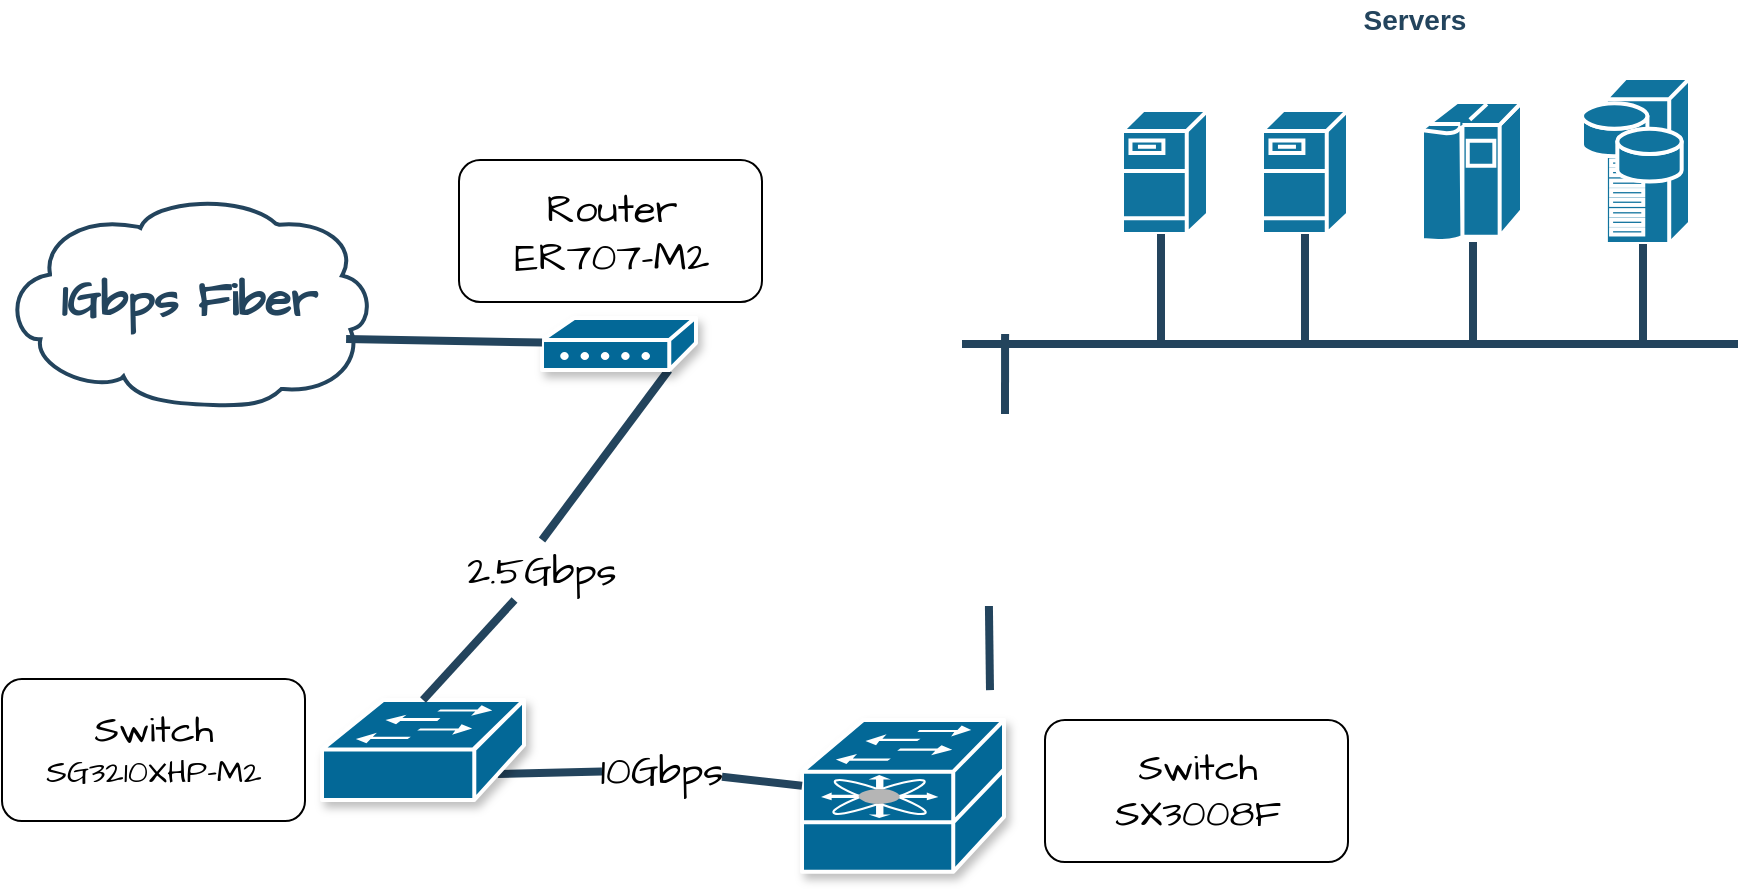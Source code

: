<mxfile version="26.2.4">
  <diagram id="6a731a19-8d31-9384-78a2-239565b7b9f0" name="Page-1">
    <mxGraphModel dx="1635" dy="816" grid="1" gridSize="10" guides="1" tooltips="1" connect="1" arrows="1" fold="0" page="1" pageScale="1" pageWidth="1169" pageHeight="827" background="none" math="0" shadow="0">
      <root>
        <mxCell id="0" />
        <mxCell id="1" parent="0" />
        <mxCell id="2103" value="" style="shape=mxgraph.cisco.servers.fileserver;html=1;dashed=0;fillColor=#10739E;strokeColor=#ffffff;strokeWidth=2;verticalLabelPosition=bottom;verticalAlign=top;fontFamily=Helvetica;fontSize=36;fontColor=#FFB366" parent="1" vertex="1">
          <mxGeometry x="1310" y="55" width="43" height="62" as="geometry" />
        </mxCell>
        <mxCell id="2104" value="" style="shape=mxgraph.cisco.servers.fileserver;html=1;dashed=0;fillColor=#10739E;strokeColor=#ffffff;strokeWidth=2;verticalLabelPosition=bottom;verticalAlign=top;fontFamily=Helvetica;fontSize=36;fontColor=#FFB366" parent="1" vertex="1">
          <mxGeometry x="1380" y="55" width="43" height="62" as="geometry" />
        </mxCell>
        <mxCell id="2105" value="" style="shape=mxgraph.cisco.computers_and_peripherals.ibm_mainframe;html=1;dashed=0;fillColor=#10739E;strokeColor=#ffffff;strokeWidth=2;verticalLabelPosition=bottom;verticalAlign=top;fontFamily=Helvetica;fontSize=36;fontColor=#FFB366" parent="1" vertex="1">
          <mxGeometry x="1460" y="51" width="50" height="70" as="geometry" />
        </mxCell>
        <mxCell id="2106" value="" style="shape=mxgraph.cisco.servers.storage_server;html=1;dashed=0;fillColor=#10739E;strokeColor=#ffffff;strokeWidth=2;verticalLabelPosition=bottom;verticalAlign=top;fontFamily=Helvetica;fontSize=36;fontColor=#FFB366" parent="1" vertex="1">
          <mxGeometry x="1540" y="39" width="54" height="83" as="geometry" />
        </mxCell>
        <mxCell id="2109" value="&lt;div&gt;&lt;font data-font-src=&quot;https://fonts.googleapis.com/css?family=Architects+Daughter&quot; face=&quot;Architects Daughter&quot;&gt;1Gbps Fiber&lt;/font&gt;&lt;/div&gt;" style="shape=mxgraph.cisco.storage.cloud;html=1;dashed=0;strokeColor=#23445D;fillColor=#ffffff;strokeWidth=2;fontFamily=Helvetica;fontSize=24;fontColor=#23445D;align=center;fontStyle=1" parent="1" vertex="1">
          <mxGeometry x="750" y="97" width="186" height="106" as="geometry" />
        </mxCell>
        <mxCell id="2153" value="" style="line;html=1;strokeColor=#23445D;" parent="1" vertex="1">
          <mxGeometry x="1230" y="167" width="388" height="10" as="geometry" />
        </mxCell>
        <mxCell id="2164" value="" style="edgeStyle=elbowEdgeStyle;elbow=horizontal;endArrow=none;html=1;strokeColor=#23445D;endFill=0;strokeWidth=4;rounded=1" parent="1" source="2103" edge="1">
          <mxGeometry width="100" height="100" relative="1" as="geometry">
            <mxPoint x="1329" y="128" as="sourcePoint" />
            <mxPoint x="1329.278" y="170.083" as="targetPoint" />
          </mxGeometry>
        </mxCell>
        <mxCell id="2165" value="" style="edgeStyle=elbowEdgeStyle;elbow=horizontal;endArrow=none;html=1;strokeColor=#23445D;endFill=0;strokeWidth=4;rounded=1" parent="1" source="2104" edge="1">
          <mxGeometry width="100" height="100" relative="1" as="geometry">
            <mxPoint x="1401" y="128.0" as="sourcePoint" />
            <mxPoint x="1401.278" y="170.083" as="targetPoint" />
          </mxGeometry>
        </mxCell>
        <mxCell id="2166" value="" style="edgeStyle=elbowEdgeStyle;elbow=horizontal;endArrow=none;html=1;strokeColor=#23445D;endFill=0;strokeWidth=4;rounded=1" parent="1" source="2105" edge="1">
          <mxGeometry width="100" height="100" relative="1" as="geometry">
            <mxPoint x="1485" y="128.0" as="sourcePoint" />
            <mxPoint x="1485.278" y="170.083" as="targetPoint" />
          </mxGeometry>
        </mxCell>
        <mxCell id="2167" value="" style="edgeStyle=elbowEdgeStyle;elbow=horizontal;endArrow=none;html=1;strokeColor=#23445D;endFill=0;strokeWidth=4;rounded=1" parent="1" source="2106" edge="1">
          <mxGeometry width="100" height="100" relative="1" as="geometry">
            <mxPoint x="1570" y="128.0" as="sourcePoint" />
            <mxPoint x="1570.278" y="170.083" as="targetPoint" />
          </mxGeometry>
        </mxCell>
        <mxCell id="2168" value="" style="edgeStyle=elbowEdgeStyle;elbow=horizontal;endArrow=none;html=1;strokeColor=#23445D;endFill=0;strokeWidth=4;rounded=1" parent="1" edge="1">
          <mxGeometry width="100" height="100" relative="1" as="geometry">
            <mxPoint x="1251.55" y="167" as="sourcePoint" />
            <mxPoint x="1251.005" y="207" as="targetPoint" />
          </mxGeometry>
        </mxCell>
        <mxCell id="2169" value="" style="edgeStyle=elbowEdgeStyle;elbow=horizontal;endArrow=none;html=1;strokeColor=#23445D;endFill=0;strokeWidth=4;rounded=1" parent="1" edge="1">
          <mxGeometry width="100" height="100" relative="1" as="geometry">
            <mxPoint x="1243.455" y="303.0" as="sourcePoint" />
            <mxPoint x="1244.278" y="345.083" as="targetPoint" />
            <Array as="points" />
          </mxGeometry>
        </mxCell>
        <mxCell id="2170" value="" style="elbow=horizontal;endArrow=none;html=1;strokeColor=#23445D;endFill=0;strokeWidth=4;rounded=1;exitX=0.5;exitY=0;exitDx=0;exitDy=0;exitPerimeter=0;" parent="1" edge="1" source="ZhFbryE1ptQTZO-xs4pi-2239">
          <mxGeometry width="100" height="100" relative="1" as="geometry">
            <mxPoint x="1207.831" y="252" as="sourcePoint" />
            <mxPoint x="1083.359" y="185" as="targetPoint" />
            <Array as="points">
              <mxPoint x="1020" y="270" />
            </Array>
          </mxGeometry>
        </mxCell>
        <mxCell id="2171" value="" style="elbow=horizontal;endArrow=none;html=1;strokeColor=#23445D;endFill=0;strokeWidth=4;rounded=1;entryX=0.87;entryY=0.74;entryDx=0;entryDy=0;entryPerimeter=0;" parent="1" edge="1" target="ZhFbryE1ptQTZO-xs4pi-2235" source="ZhFbryE1ptQTZO-xs4pi-2236">
          <mxGeometry width="100" height="100" relative="1" as="geometry">
            <mxPoint x="1142.33" y="285.998" as="sourcePoint" />
            <mxPoint x="1010" y="359.18" as="targetPoint" />
          </mxGeometry>
        </mxCell>
        <mxCell id="2227" value="&lt;div&gt;&lt;font color=&quot;#23445d&quot;&gt;Servers&lt;/font&gt;&lt;/div&gt;" style="rounded=1;whiteSpace=wrap;html=1;strokeColor=none;fillColor=none;fontSize=14;fontColor=#742B21;align=center;fontStyle=1" parent="1" vertex="1">
          <mxGeometry x="1385" width="143" height="19" as="geometry" />
        </mxCell>
        <mxCell id="ZhFbryE1ptQTZO-xs4pi-2227" value="" style="shape=mxgraph.cisco.modems_and_phones.modem;sketch=0;html=1;pointerEvents=1;dashed=0;fillColor=#036897;strokeColor=#ffffff;strokeWidth=2;verticalLabelPosition=bottom;verticalAlign=top;align=center;outlineConnect=0;fontFamily=Architects Daughter;fontSource=https%3A%2F%2Ffonts.googleapis.com%2Fcss%3Ffamily%3DArchitects%2BDaughter;shadow=1;" vertex="1" parent="1">
          <mxGeometry x="1020" y="159" width="77" height="26" as="geometry" />
        </mxCell>
        <mxCell id="ZhFbryE1ptQTZO-xs4pi-2229" value="&lt;div&gt;&lt;font style=&quot;font-size: 20px;&quot;&gt;Router&lt;/font&gt;&lt;/div&gt;&lt;div&gt;&lt;font style=&quot;font-size: 20px;&quot;&gt;ER707-M2&lt;/font&gt;&lt;/div&gt;" style="rounded=1;whiteSpace=wrap;html=1;fontFamily=Architects Daughter;fontSource=https%3A%2F%2Ffonts.googleapis.com%2Fcss%3Ffamily%3DArchitects%2BDaughter;" vertex="1" parent="1">
          <mxGeometry x="978.5" y="80" width="151.5" height="71" as="geometry" />
        </mxCell>
        <mxCell id="ZhFbryE1ptQTZO-xs4pi-2232" value="" style="elbow=horizontal;endArrow=none;html=1;strokeColor=#23445D;endFill=0;strokeWidth=4;rounded=1;entryX=0.925;entryY=0.684;entryDx=0;entryDy=0;entryPerimeter=0;" edge="1" parent="1" source="ZhFbryE1ptQTZO-xs4pi-2227" target="2109">
          <mxGeometry width="100" height="100" relative="1" as="geometry">
            <mxPoint x="1042" y="173.168" as="sourcePoint" />
            <mxPoint x="950" y="170" as="targetPoint" />
          </mxGeometry>
        </mxCell>
        <mxCell id="ZhFbryE1ptQTZO-xs4pi-2233" value="" style="shape=mxgraph.cisco.switches.fibre_channel_fabric_switch;html=1;pointerEvents=1;dashed=0;fillColor=#036897;strokeColor=#ffffff;strokeWidth=2;verticalLabelPosition=bottom;verticalAlign=top;align=center;outlineConnect=0;fontFamily=Architects Daughter;fontSource=https%3A%2F%2Ffonts.googleapis.com%2Fcss%3Ffamily%3DArchitects%2BDaughter;shadow=1;" vertex="1" parent="1">
          <mxGeometry x="1150" y="360" width="101" height="77" as="geometry" />
        </mxCell>
        <mxCell id="ZhFbryE1ptQTZO-xs4pi-2234" value="&lt;div&gt;&lt;font style=&quot;font-size: 19px;&quot;&gt;Switch&lt;/font&gt;&lt;/div&gt;&lt;div&gt;&lt;font style=&quot;font-size: 19px;&quot;&gt;SX3008F&lt;/font&gt;&lt;/div&gt;" style="rounded=1;whiteSpace=wrap;html=1;fontFamily=Architects Daughter;fontSource=https%3A%2F%2Ffonts.googleapis.com%2Fcss%3Ffamily%3DArchitects%2BDaughter;arcSize=14;" vertex="1" parent="1">
          <mxGeometry x="1271.5" y="360" width="151.5" height="71" as="geometry" />
        </mxCell>
        <mxCell id="ZhFbryE1ptQTZO-xs4pi-2235" value="" style="shape=mxgraph.cisco.switches.workgroup_switch;sketch=0;html=1;pointerEvents=1;dashed=0;fillColor=#036897;strokeColor=#ffffff;strokeWidth=2;verticalLabelPosition=bottom;verticalAlign=top;align=center;outlineConnect=0;fontFamily=Architects Daughter;fontSource=https%3A%2F%2Ffonts.googleapis.com%2Fcss%3Ffamily%3DArchitects%2BDaughter;shadow=1;" vertex="1" parent="1">
          <mxGeometry x="910" y="350" width="101" height="50" as="geometry" />
        </mxCell>
        <mxCell id="ZhFbryE1ptQTZO-xs4pi-2237" value="" style="elbow=horizontal;endArrow=none;html=1;strokeColor=#23445D;endFill=0;strokeWidth=4;rounded=1" edge="1" parent="1" source="ZhFbryE1ptQTZO-xs4pi-2233" target="ZhFbryE1ptQTZO-xs4pi-2236">
          <mxGeometry width="100" height="100" relative="1" as="geometry">
            <mxPoint x="1150" y="388" as="sourcePoint" />
            <mxPoint x="1010" y="359.18" as="targetPoint" />
          </mxGeometry>
        </mxCell>
        <mxCell id="ZhFbryE1ptQTZO-xs4pi-2236" value="&lt;div&gt;10Gbps&lt;/div&gt;" style="text;strokeColor=none;fillColor=none;html=1;align=center;verticalAlign=middle;whiteSpace=wrap;rounded=0;fontSize=20;fontFamily=Architects Daughter;fontSource=https%3A%2F%2Ffonts.googleapis.com%2Fcss%3Ffamily%3DArchitects%2BDaughter;" vertex="1" parent="1">
          <mxGeometry x="1050" y="370" width="60" height="30" as="geometry" />
        </mxCell>
        <mxCell id="ZhFbryE1ptQTZO-xs4pi-2240" value="" style="elbow=horizontal;endArrow=none;html=1;strokeColor=#23445D;endFill=0;strokeWidth=4;rounded=1;exitX=0.5;exitY=0;exitDx=0;exitDy=0;exitPerimeter=0;" edge="1" parent="1" source="ZhFbryE1ptQTZO-xs4pi-2235" target="ZhFbryE1ptQTZO-xs4pi-2239">
          <mxGeometry width="100" height="100" relative="1" as="geometry">
            <mxPoint x="961" y="350" as="sourcePoint" />
            <mxPoint x="1083" y="185" as="targetPoint" />
            <Array as="points" />
          </mxGeometry>
        </mxCell>
        <mxCell id="ZhFbryE1ptQTZO-xs4pi-2239" value="2.5Gbps" style="text;strokeColor=none;fillColor=none;html=1;align=center;verticalAlign=middle;whiteSpace=wrap;rounded=0;fontSize=20;fontFamily=Architects Daughter;fontSource=https%3A%2F%2Ffonts.googleapis.com%2Fcss%3Ffamily%3DArchitects%2BDaughter;" vertex="1" parent="1">
          <mxGeometry x="990" y="270" width="60" height="30" as="geometry" />
        </mxCell>
        <mxCell id="ZhFbryE1ptQTZO-xs4pi-2241" value="&lt;div&gt;&lt;font style=&quot;font-size: 19px;&quot;&gt;Switch&lt;/font&gt;&lt;/div&gt;&lt;div&gt;&lt;font style=&quot;font-size: 16px;&quot;&gt;SG3210XHP-M2&lt;/font&gt;&lt;/div&gt;" style="rounded=1;whiteSpace=wrap;html=1;fontFamily=Architects Daughter;fontSource=https%3A%2F%2Ffonts.googleapis.com%2Fcss%3Ffamily%3DArchitects%2BDaughter;arcSize=14;" vertex="1" parent="1">
          <mxGeometry x="750" y="339.5" width="151.5" height="71" as="geometry" />
        </mxCell>
      </root>
    </mxGraphModel>
  </diagram>
</mxfile>

